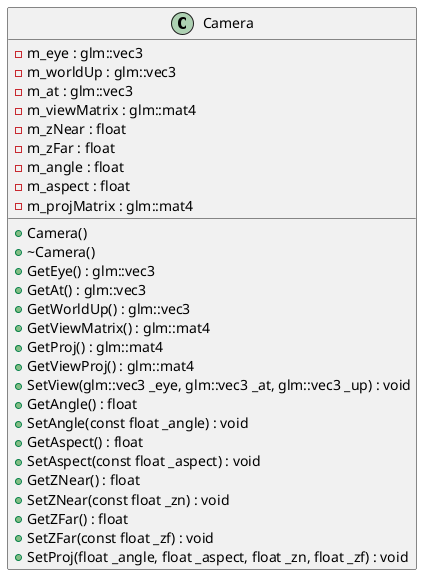 @startuml



class Camera {
	+Camera()
    +~Camera()
    +GetEye() : glm::vec3
    +GetAt() : glm::vec3
    +GetWorldUp() : glm::vec3
    +GetViewMatrix() : glm::mat4
    +GetProj() : glm::mat4
    +GetViewProj() : glm::mat4
    +SetView(glm::vec3 _eye, glm::vec3 _at, glm::vec3 _up) : void
    +GetAngle() : float
    +SetAngle(const float _angle) : void
    +GetAspect() : float
    +SetAspect(const float _aspect) : void
    +GetZNear() : float
    +SetZNear(const float _zn) : void
    +GetZFar() : float
    +SetZFar(const float _zf) : void
    +SetProj(float _angle, float _aspect, float _zn, float _zf) : void
    -m_eye : glm::vec3
    -m_worldUp : glm::vec3
    -m_at : glm::vec3
    -m_viewMatrix : glm::mat4
    -m_zNear : float
    -m_zFar : float
    -m_angle : float
    -m_aspect : float
    -m_projMatrix : glm::mat4
}



@enduml

